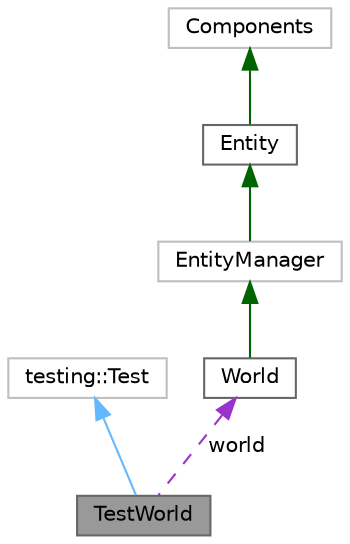 digraph "TestWorld"
{
 // LATEX_PDF_SIZE
  bgcolor="transparent";
  edge [fontname=Helvetica,fontsize=10,labelfontname=Helvetica,labelfontsize=10];
  node [fontname=Helvetica,fontsize=10,shape=box,height=0.2,width=0.4];
  Node1 [label="TestWorld",height=0.2,width=0.4,color="gray40", fillcolor="grey60", style="filled", fontcolor="black",tooltip=" "];
  Node2 -> Node1 [dir="back",color="steelblue1",style="solid"];
  Node2 [label="testing::Test",height=0.2,width=0.4,color="grey75", fillcolor="white", style="filled",tooltip=" "];
  Node3 -> Node1 [dir="back",color="darkorchid3",style="dashed",label=" world" ];
  Node3 [label="World",height=0.2,width=0.4,color="gray40", fillcolor="white", style="filled",URL="$d6/d39/classWorld.html",tooltip="World class: World is a class that represents the world of the game."];
  Node4 -> Node3 [dir="back",color="darkgreen",style="solid"];
  Node4 [label="EntityManager",height=0.2,width=0.4,color="grey75", fillcolor="white", style="filled",URL="$dd/d5f/classEntityManager.html",tooltip=" "];
  Node5 -> Node4 [dir="back",color="darkgreen",style="solid"];
  Node5 [label="Entity",height=0.2,width=0.4,color="gray40", fillcolor="white", style="filled",URL="$da/d61/classEntity.html",tooltip="Entity class: Entity is a class that represents an entity in the game."];
  Node6 -> Node5 [dir="back",color="darkgreen",style="solid"];
  Node6 [label="Components",height=0.2,width=0.4,color="grey75", fillcolor="white", style="filled",URL="$db/d46/classComponents.html",tooltip=" "];
}
